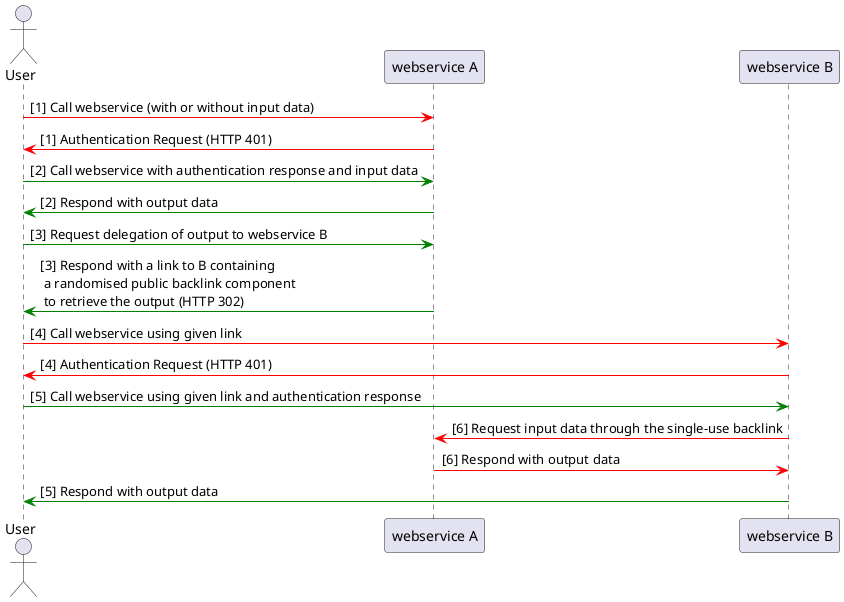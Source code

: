 @startuml
actor User
participant "webservice A" as A
participant "webservice B" as B
User -[#red]> A: [1] Call webservice (with or without input data)
A -[#red]> User: [1] Authentication Request (HTTP 401)
User -[#green]> A: [2] Call webservice with authentication response and input data
A -[#green]> User: [2] Respond with output data
User -[#green]> A: [3] Request delegation of output to webservice B
A -[#green]> User: [3] Respond with a link to B containing\n a randomised public backlink component\n to retrieve the output (HTTP 302)
User -[#red]> B: [4] Call webservice using given link
B -[#red]> User: [4] Authentication Request (HTTP 401)
User -[#green]> B: [5] Call webservice using given link and authentication response
B -[#red]> A: [6] Request input data through the single-use backlink
A -[#red]> B: [6] Respond with output data
B -[#green]> User: [5] Respond with output data
@enduml
